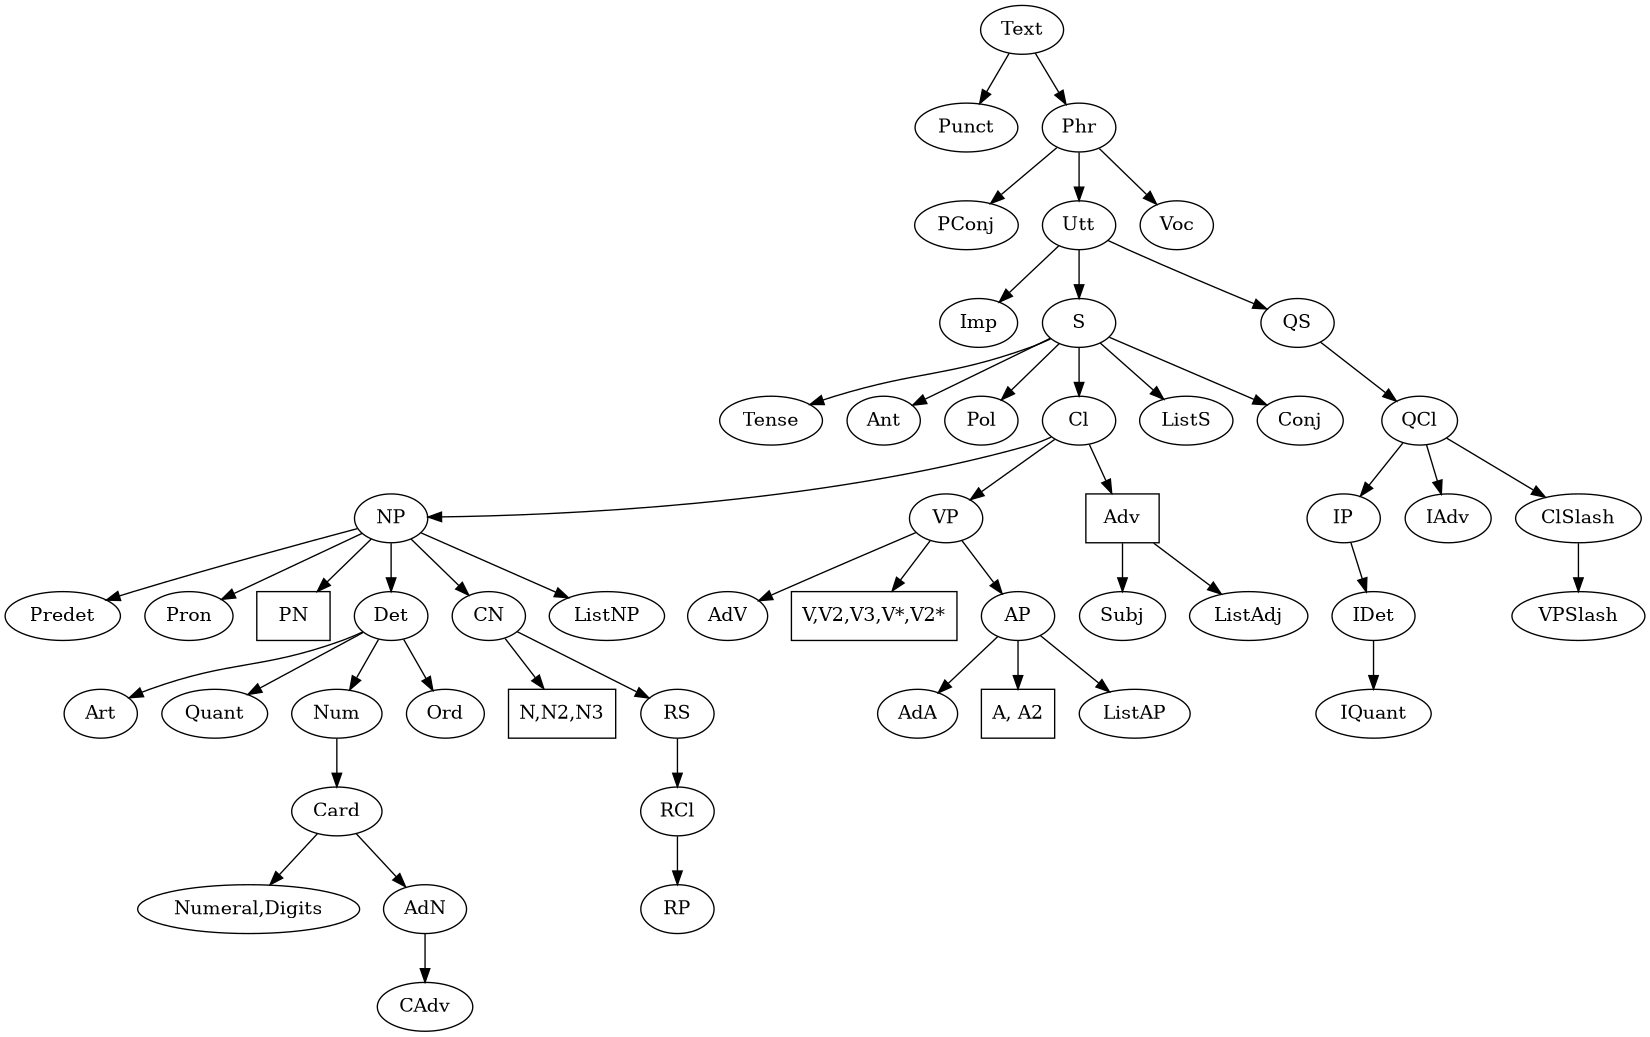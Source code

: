 
digraph categoriesmap {

size = "11,11" ;
node [href="#\N"];

Text [style = "solid", shape = "ellipse"];
Text -> Punct  [style = "solid"];
Text -> Phr [style = "solid"];

Punct [style = "solid", shape = "ellipse"];

Phr [style = "solid", shape = "ellipse"];
Phr -> PConj [style = "solid"];
Phr -> Utt [style = "solid"];
Phr -> Voc [style = "solid"];

PConj [style = "solid", shape = "ellipse"];
Voc [style = "solid", shape = "ellipse"];

Utt [style = "solid", shape = "ellipse"];
Utt -> Imp [style = "solid"];
Utt -> S [style = "solid"];
Utt -> QS [style = "solid"];

Imp [style = "solid", shape = "ellipse"];

S [style = "solid", shape = "ellipse"];
S -> Tense [style = "solid"];
S -> Ant [style = "solid"];
S -> Pol [style = "solid"];
S -> Cl [style = "solid"];
S -> ListS [style = "solid"];
S -> Conjs [style = "solid"];

Conjs [label = "Conj", href="#Conj", style = "solid", shape = "ellipse"];

Tense [style = "solid", shape = "ellipse"];
Ant [style = "solid", shape = "ellipse"];
Pol [style = "solid", shape = "ellipse"];

Cl [style = "solid", shape = "ellipse"];
Cl -> NP [style = "solid"];
Cl -> VP [style = "solid"];
Cl -> Adv [style = "solid"];

Adv [style = "solid", shape = "rectangle"];
Adv -> Subj [style = "solid"];
Adv -> ListAdj [style = "solid"];


NP [style = "solid", shape = "ellipse"];
NP -> Predet [style = "solid"];
NP -> Pron [style = "solid"];
NP -> PN [style = "solid"];
NP -> Det [style = "solid"];
NP -> CN [style = "solid"];
NP -> ListNP [style = "solid"];

Predet [style = "solid", shape = "ellipse"];

Pron [style = "solid", shape = "ellipse"];
PN [style = "solid", shape = "rectangle"];

Det [style = "solid", shape = "ellipse"];
Det -> Art [style = "solid"];
Det -> Quant [style = "solid"];
Det -> Num [style = "solid"];
Det -> Ord [style = "solid"];


Art   [label = "Art", style = "solid", shape = "ellipse"];
Quant [label = "Quant", style = "solid", shape = "ellipse"];


Num [style = "solid", shape = "ellipse"];
Num -> Card [style = "solid"];

Card [style = "solid", shape = "ellipse"];
Card -> Numerals [style = "solid"];
Card -> AdN [style = "solid"];

AdN [style = "solid", shape = "ellipse"];
AdN -> CAdv [style = "solid"];

Numerals [label = "Numeral,Digits", href="#Numeral", style = "solid", shape = "ellipse"];


Ord [style = "solid", shape = "ellipse"];

CN [style = "solid", shape = "ellipse"];
CN -> Ns [style = "solid"];
CN -> RS [style = "solid"];

Ns [label = "N,N2,N3", href="#N", style = "solid", shape = "rectangle"];


VP [style = "solid", shape = "ellipse"];
VP -> AdV [style = "solid"];
VP -> Vs [style = "solid"];
VP -> AP [style = "solid"];

AdV [style = "solid", shape = "ellipse"];

Vs [label = "V,V2,V3,V*,V2*", href="#V", style = "solid", shape = "rectangle"];

AP [style = "solid", shape = "ellipse"];
AP -> AdA [style = "solid"];
AP -> As [style = "solid"];
AP -> ListAP [style = "solid"];

As [label = "A, A2", href="#A", style = "solid", shape = "rectangle"];




QS [style = "solid", shape = "ellipse"];
QS -> QCl [style = "solid"];

QCl [style = "solid", shape = "ellipse"];
QCl -> IP [style = "solid"];
QCl -> IAdv [style = "solid"];
QCl -> ClSlash [style = "solid"];

IP [style = "solid", shape = "ellipse"];
IP -> IDet [style = "solid"];

IDet [style = "solid", shape = "ellipse"];
IDet -> IQuant [style = "solid"];

IQuant [style = "solid", shape = "ellipse"];

IAdv [style = "solid", shape = "ellipse"];

ClSlash [style = "solid", shape = "ellipse"];
ClSlash -> VPSlash [style = "solid"];

VPSlash [style = "solid", shape = "ellipse"];

RS [style = "solid", shape = "ellipse"];
RS -> RCl [style = "solid"];

RCl [style = "solid", shape = "ellipse"];
RCl -> RP [style = "solid"];

RP [style = "solid", shape = "ellipse"];


}
